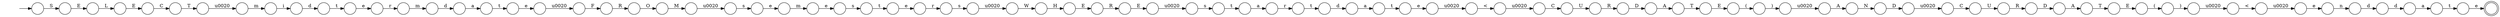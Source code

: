digraph Automaton {
  rankdir = LR;
  0 [shape=circle,label=""];
  0 -> 8 [label="O"]
  1 [shape=circle,label=""];
  1 -> 59 [label="T"]
  2 [shape=circle,label=""];
  2 -> 22 [label="E"]
  3 [shape=circle,label=""];
  3 -> 41 [label="s"]
  4 [shape=circle,label=""];
  4 -> 33 [label="<"]
  5 [shape=circle,label=""];
  5 -> 79 [label="e"]
  6 [shape=circle,label=""];
  6 -> 15 [label="e"]
  7 [shape=circle,label=""];
  7 -> 9 [label="E"]
  8 [shape=circle,label=""];
  8 -> 47 [label="M"]
  9 [shape=circle,label=""];
  9 -> 74 [label="C"]
  10 [shape=circle,label=""];
  10 -> 80 [label="U"]
  11 [shape=circle,label=""];
  11 -> 49 [label="A"]
  12 [shape=circle,label=""];
  12 -> 23 [label="m"]
  13 [shape=circle,label=""];
  13 -> 24 [label="i"]
  14 [shape=circle,label=""];
  14 -> 75 [label="e"]
  15 [shape=circle,label=""];
  15 -> 62 [label="r"]
  16 [shape=circle,label=""];
  16 -> 50 [label="e"]
  17 [shape=circle,label=""];
  17 -> 46 [label="A"]
  18 [shape=circle,label=""];
  18 -> 13 [label="m"]
  19 [shape=circle,label=""];
  19 -> 14 [label="m"]
  20 [shape=circle,label=""];
  20 -> 51 [label="t"]
  21 [shape=circle,label=""];
  21 -> 28 [label="a"]
  22 [shape=circle,label=""];
  22 -> 7 [label="L"]
  23 [shape=circle,label=""];
  23 -> 21 [label="d"]
  24 [shape=circle,label=""];
  24 -> 39 [label="d"]
  25 [shape=circle,label=""];
  25 -> 42 [label="\u0020"]
  26 [shape=circle,label=""];
  26 -> 10 [label="C"]
  27 [shape=circle,label=""];
  27 -> 52 [label="\u0020"]
  28 [shape=circle,label=""];
  28 -> 68 [label="t"]
  29 [shape=circle,label=""];
  29 -> 60 [label="t"]
  30 [shape=doublecircle,label=""];
  31 [shape=circle,label=""];
  31 -> 37 [label="a"]
  32 [shape=circle,label=""];
  32 -> 20 [label="a"]
  33 [shape=circle,label=""];
  33 -> 5 [label="\u0020"]
  34 [shape=circle,label=""];
  34 -> 18 [label="\u0020"]
  35 [shape=circle,label=""];
  35 -> 30 [label="e"]
  36 [shape=circle,label=""];
  36 -> 6 [label="t"]
  37 [shape=circle,label=""];
  37 -> 29 [label="r"]
  38 [shape=circle,label=""];
  38 -> 1 [label="A"]
  39 [shape=circle,label=""];
  39 -> 16 [label="t"]
  40 [shape=circle,label=""];
  40 -> 31 [label="t"]
  41 [shape=circle,label=""];
  41 -> 19 [label="e"]
  42 [shape=circle,label=""];
  42 -> 40 [label="s"]
  43 [shape=circle,label=""];
  43 -> 81 [label="("]
  44 [shape=circle,label=""];
  44 -> 48 [label="\u0020"]
  45 [shape=circle,label=""];
  45 -> 58 [label=")"]
  46 [shape=circle,label=""];
  46 -> 65 [label="T"]
  47 [shape=circle,label=""];
  47 -> 3 [label="\u0020"]
  48 [shape=circle,label=""];
  48 -> 76 [label="F"]
  49 [shape=circle,label=""];
  49 -> 83 [label="N"]
  50 [shape=circle,label=""];
  50 -> 12 [label="r"]
  51 [shape=circle,label=""];
  51 -> 78 [label="e"]
  52 [shape=circle,label=""];
  52 -> 66 [label="W"]
  53 [shape=circle,label=""];
  53 -> 25 [label="E"]
  54 [shape=circle,label=""];
  54 -> 85 [label="\u0020"]
  55 [shape=circle,label=""];
  55 -> 53 [label="R"]
  56 [shape=circle,label=""];
  56 -> 72 [label="R"]
  57 [shape=circle,label=""];
  57 -> 55 [label="E"]
  58 [shape=circle,label=""];
  58 -> 4 [label="\u0020"]
  59 [shape=circle,label=""];
  59 -> 43 [label="E"]
  60 [shape=circle,label=""];
  60 -> 32 [label="d"]
  61 [shape=circle,label=""];
  61 -> 54 [label="<"]
  62 [shape=circle,label=""];
  62 -> 27 [label="s"]
  63 [shape=circle,label=""];
  63 -> 26 [label="\u0020"]
  64 [shape=circle,label=""];
  64 -> 67 [label="d"]
  65 [shape=circle,label=""];
  65 -> 71 [label="E"]
  66 [shape=circle,label=""];
  66 -> 57 [label="H"]
  67 [shape=circle,label=""];
  67 -> 70 [label="a"]
  68 [shape=circle,label=""];
  68 -> 44 [label="e"]
  69 [shape=circle,label=""];
  69 -> 56 [label="U"]
  70 [shape=circle,label=""];
  70 -> 35 [label="t"]
  71 [shape=circle,label=""];
  71 -> 45 [label="("]
  72 [shape=circle,label=""];
  72 -> 38 [label="D"]
  73 [shape=circle,label=""];
  initial [shape=plaintext,label=""];
  initial -> 73
  73 -> 2 [label="S"]
  74 [shape=circle,label=""];
  74 -> 34 [label="T"]
  75 [shape=circle,label=""];
  75 -> 36 [label="s"]
  76 [shape=circle,label=""];
  76 -> 0 [label="R"]
  77 [shape=circle,label=""];
  77 -> 11 [label="\u0020"]
  78 [shape=circle,label=""];
  78 -> 61 [label="\u0020"]
  79 [shape=circle,label=""];
  79 -> 84 [label="n"]
  80 [shape=circle,label=""];
  80 -> 82 [label="R"]
  81 [shape=circle,label=""];
  81 -> 77 [label=")"]
  82 [shape=circle,label=""];
  82 -> 17 [label="D"]
  83 [shape=circle,label=""];
  83 -> 63 [label="D"]
  84 [shape=circle,label=""];
  84 -> 64 [label="d"]
  85 [shape=circle,label=""];
  85 -> 69 [label="C"]
}
